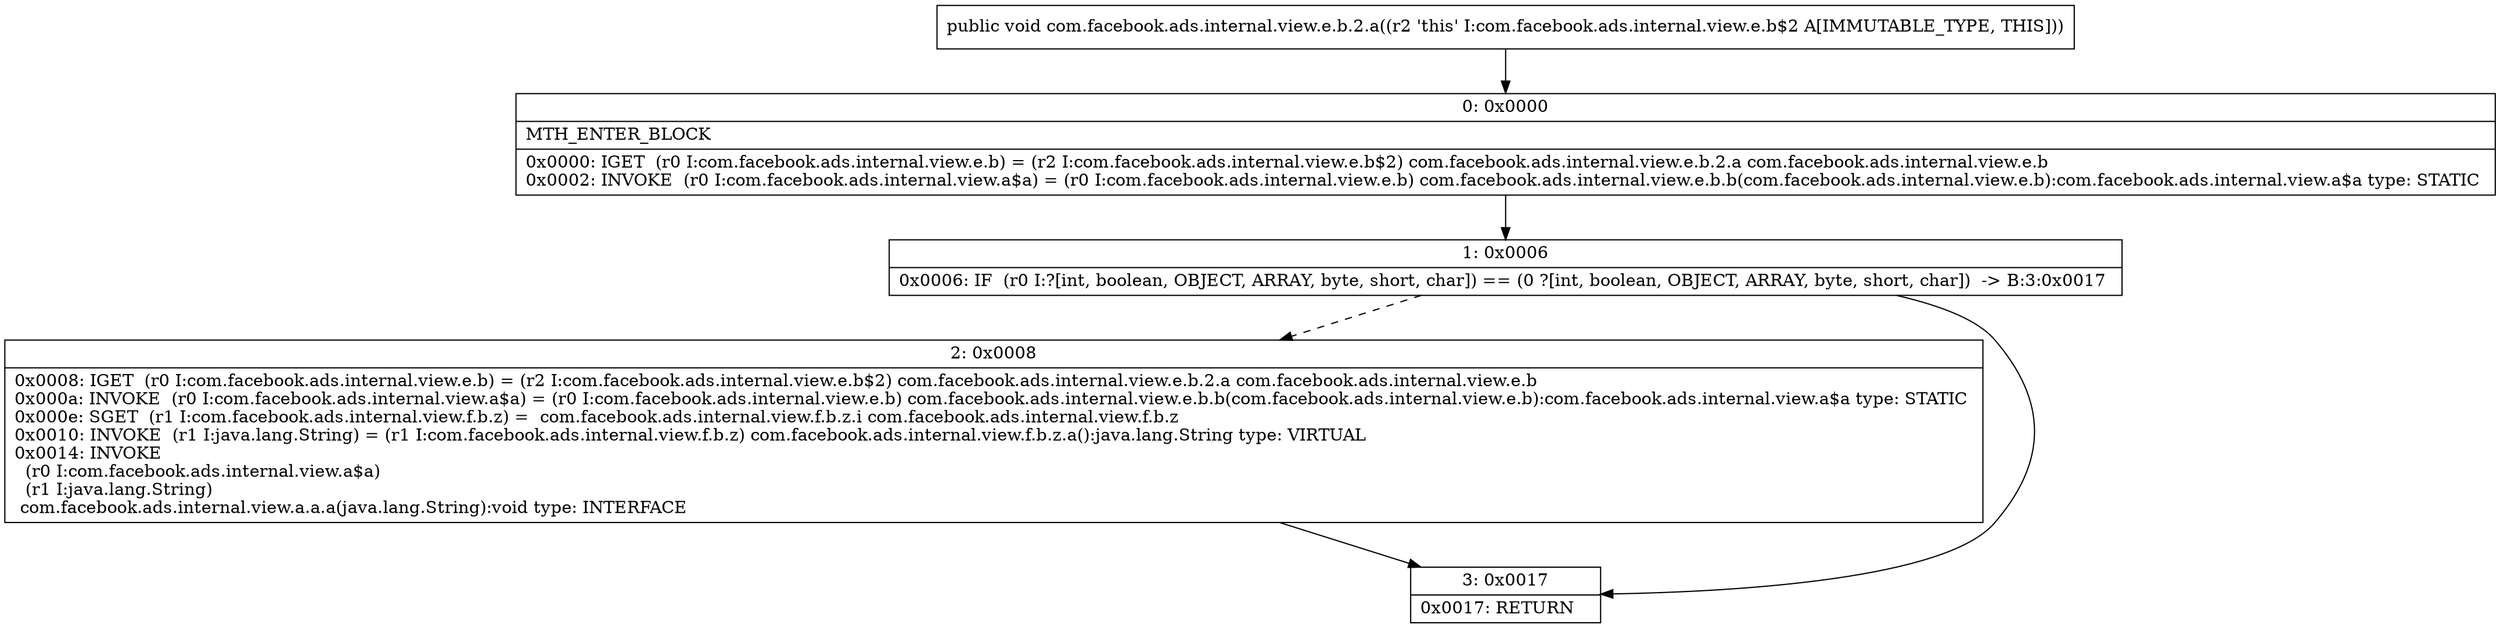 digraph "CFG forcom.facebook.ads.internal.view.e.b.2.a()V" {
Node_0 [shape=record,label="{0\:\ 0x0000|MTH_ENTER_BLOCK\l|0x0000: IGET  (r0 I:com.facebook.ads.internal.view.e.b) = (r2 I:com.facebook.ads.internal.view.e.b$2) com.facebook.ads.internal.view.e.b.2.a com.facebook.ads.internal.view.e.b \l0x0002: INVOKE  (r0 I:com.facebook.ads.internal.view.a$a) = (r0 I:com.facebook.ads.internal.view.e.b) com.facebook.ads.internal.view.e.b.b(com.facebook.ads.internal.view.e.b):com.facebook.ads.internal.view.a$a type: STATIC \l}"];
Node_1 [shape=record,label="{1\:\ 0x0006|0x0006: IF  (r0 I:?[int, boolean, OBJECT, ARRAY, byte, short, char]) == (0 ?[int, boolean, OBJECT, ARRAY, byte, short, char])  \-\> B:3:0x0017 \l}"];
Node_2 [shape=record,label="{2\:\ 0x0008|0x0008: IGET  (r0 I:com.facebook.ads.internal.view.e.b) = (r2 I:com.facebook.ads.internal.view.e.b$2) com.facebook.ads.internal.view.e.b.2.a com.facebook.ads.internal.view.e.b \l0x000a: INVOKE  (r0 I:com.facebook.ads.internal.view.a$a) = (r0 I:com.facebook.ads.internal.view.e.b) com.facebook.ads.internal.view.e.b.b(com.facebook.ads.internal.view.e.b):com.facebook.ads.internal.view.a$a type: STATIC \l0x000e: SGET  (r1 I:com.facebook.ads.internal.view.f.b.z) =  com.facebook.ads.internal.view.f.b.z.i com.facebook.ads.internal.view.f.b.z \l0x0010: INVOKE  (r1 I:java.lang.String) = (r1 I:com.facebook.ads.internal.view.f.b.z) com.facebook.ads.internal.view.f.b.z.a():java.lang.String type: VIRTUAL \l0x0014: INVOKE  \l  (r0 I:com.facebook.ads.internal.view.a$a)\l  (r1 I:java.lang.String)\l com.facebook.ads.internal.view.a.a.a(java.lang.String):void type: INTERFACE \l}"];
Node_3 [shape=record,label="{3\:\ 0x0017|0x0017: RETURN   \l}"];
MethodNode[shape=record,label="{public void com.facebook.ads.internal.view.e.b.2.a((r2 'this' I:com.facebook.ads.internal.view.e.b$2 A[IMMUTABLE_TYPE, THIS])) }"];
MethodNode -> Node_0;
Node_0 -> Node_1;
Node_1 -> Node_2[style=dashed];
Node_1 -> Node_3;
Node_2 -> Node_3;
}

